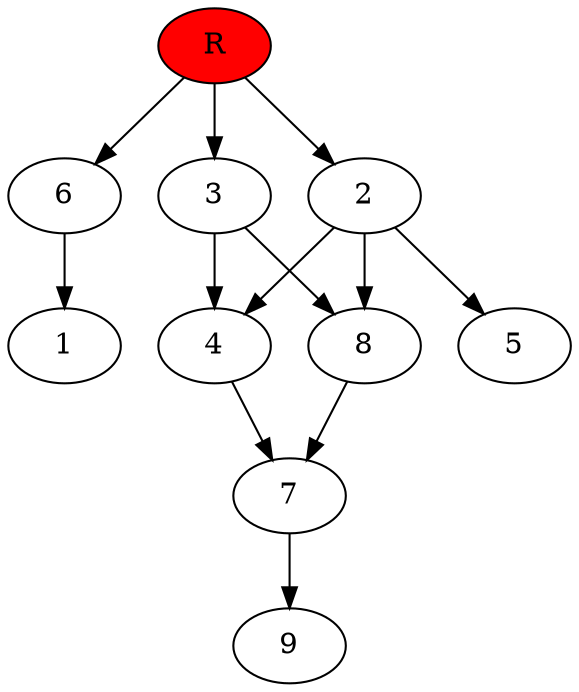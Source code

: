 digraph prb27613 {
	1
	2
	3
	4
	5
	6
	7
	8
	R [fillcolor="#ff0000" style=filled]
	2 -> 4
	2 -> 5
	2 -> 8
	3 -> 4
	3 -> 8
	4 -> 7
	6 -> 1
	7 -> 9
	8 -> 7
	R -> 2
	R -> 3
	R -> 6
}
